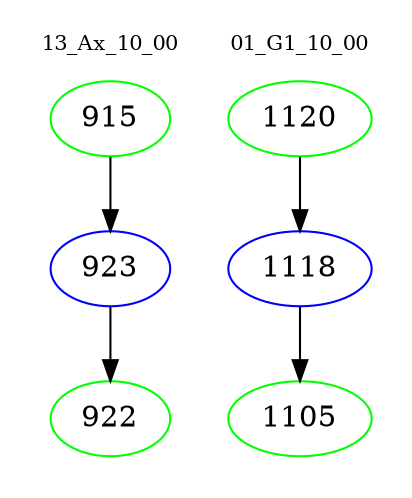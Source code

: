 digraph{
subgraph cluster_0 {
color = white
label = "13_Ax_10_00";
fontsize=10;
T0_915 [label="915", color="green"]
T0_915 -> T0_923 [color="black"]
T0_923 [label="923", color="blue"]
T0_923 -> T0_922 [color="black"]
T0_922 [label="922", color="green"]
}
subgraph cluster_1 {
color = white
label = "01_G1_10_00";
fontsize=10;
T1_1120 [label="1120", color="green"]
T1_1120 -> T1_1118 [color="black"]
T1_1118 [label="1118", color="blue"]
T1_1118 -> T1_1105 [color="black"]
T1_1105 [label="1105", color="green"]
}
}
